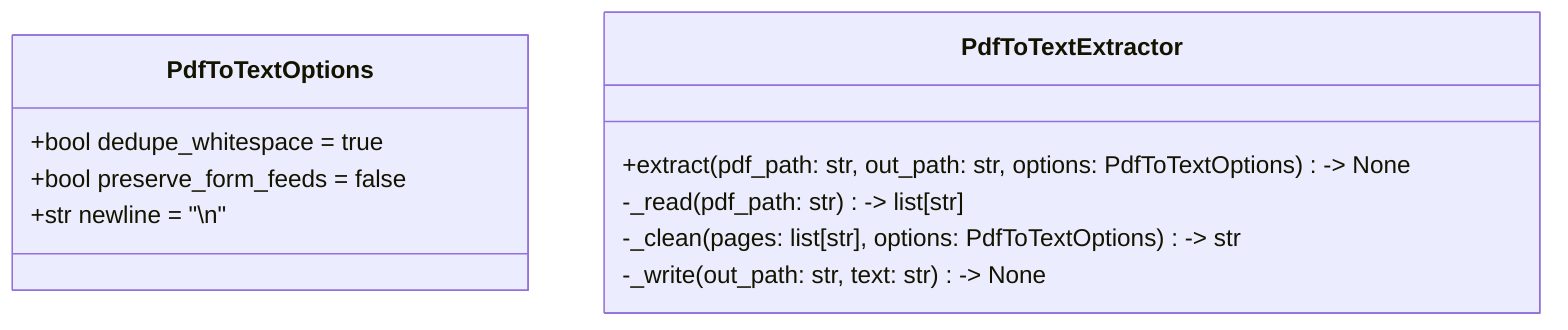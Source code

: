 classDiagram
    direction TB

    class PdfToTextOptions {
      +bool dedupe_whitespace = true
      +bool preserve_form_feeds = false
      +str newline = "\n"
    }

    class PdfToTextExtractor {
      +extract(pdf_path: str, out_path: str, options: PdfToTextOptions) -> None
      -_read(pdf_path: str) -> list[str]
      -_clean(pages: list[str], options: PdfToTextOptions) -> str
      -_write(out_path: str, text: str) -> None
    }

    PdfToTextExtractor  PdfToTextOptions